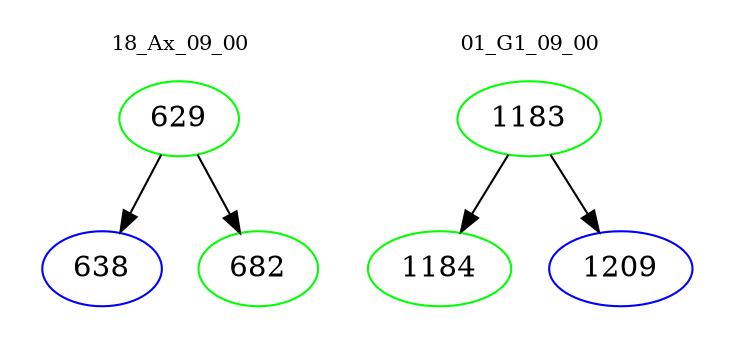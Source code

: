 digraph{
subgraph cluster_0 {
color = white
label = "18_Ax_09_00";
fontsize=10;
T0_629 [label="629", color="green"]
T0_629 -> T0_638 [color="black"]
T0_638 [label="638", color="blue"]
T0_629 -> T0_682 [color="black"]
T0_682 [label="682", color="green"]
}
subgraph cluster_1 {
color = white
label = "01_G1_09_00";
fontsize=10;
T1_1183 [label="1183", color="green"]
T1_1183 -> T1_1184 [color="black"]
T1_1184 [label="1184", color="green"]
T1_1183 -> T1_1209 [color="black"]
T1_1209 [label="1209", color="blue"]
}
}
